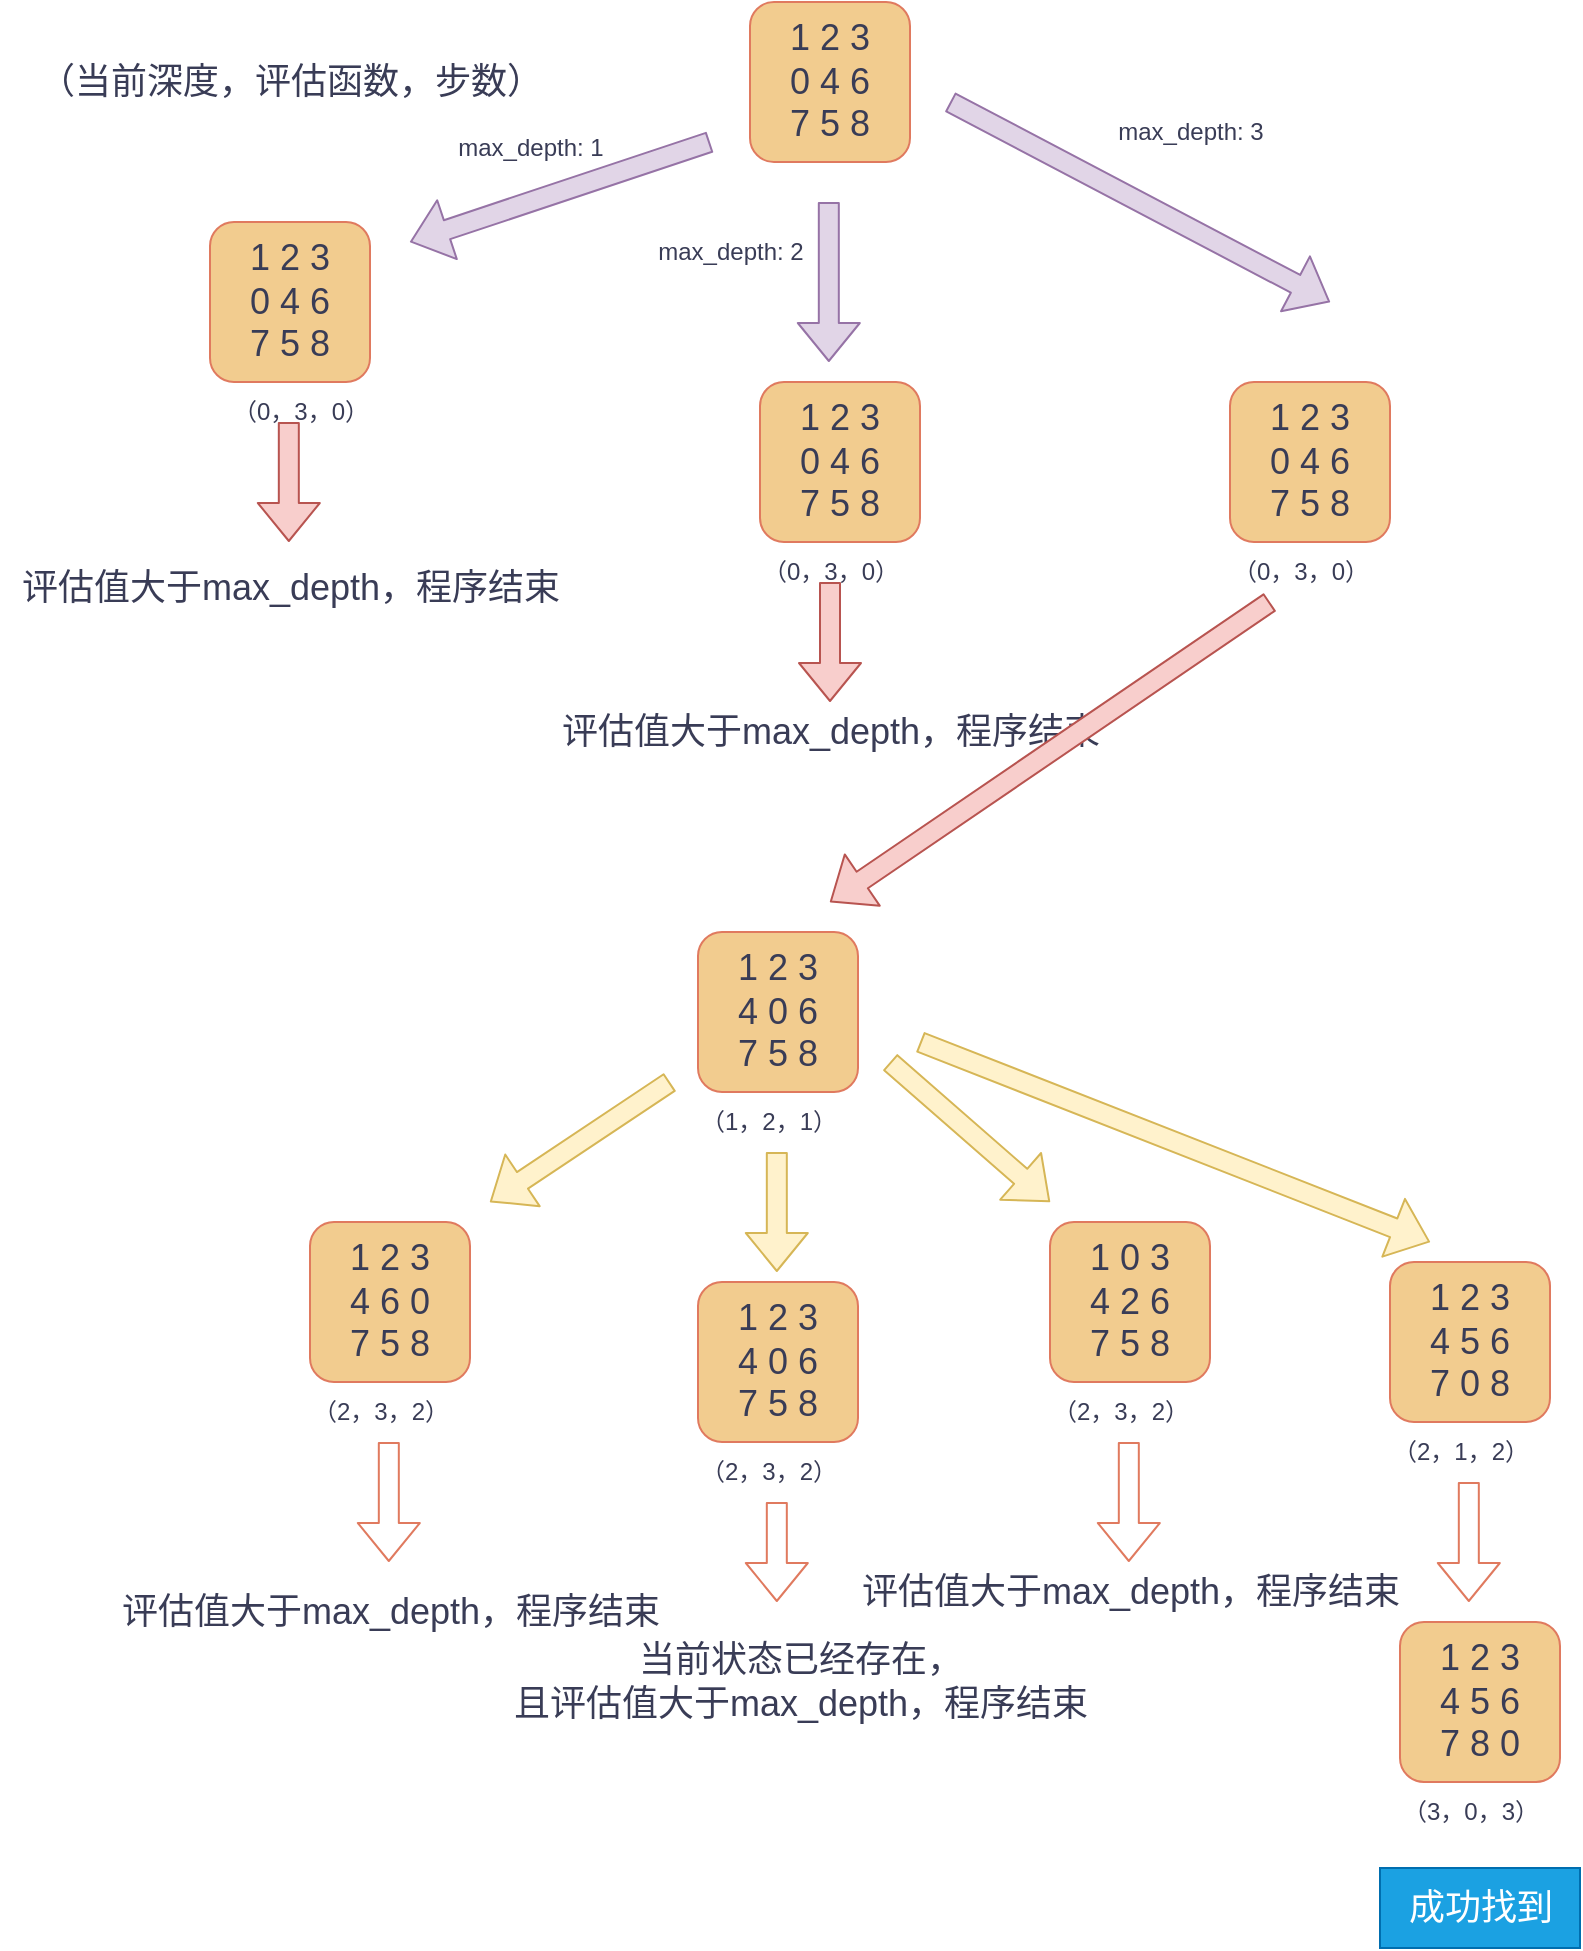 <mxfile version="24.4.0" type="github">
  <diagram id="C5RBs43oDa-KdzZeNtuy" name="Page-1">
    <mxGraphModel dx="2006" dy="639" grid="1" gridSize="10" guides="1" tooltips="1" connect="1" arrows="1" fold="1" page="1" pageScale="1" pageWidth="827" pageHeight="1169" math="0" shadow="0">
      <root>
        <mxCell id="WIyWlLk6GJQsqaUBKTNV-0" />
        <mxCell id="WIyWlLk6GJQsqaUBKTNV-1" parent="WIyWlLk6GJQsqaUBKTNV-0" />
        <mxCell id="XIr4V4d-m0VXMHmyzzcc-0" value="&lt;font style=&quot;font-size: 18px;&quot;&gt;1 2 3&lt;/font&gt;&lt;div&gt;&lt;font style=&quot;font-size: 18px;&quot;&gt;0 4 6&lt;/font&gt;&lt;/div&gt;&lt;div&gt;&lt;font style=&quot;font-size: 18px;&quot;&gt;7 5 8&lt;/font&gt;&lt;/div&gt;" style="whiteSpace=wrap;html=1;aspect=fixed;labelBackgroundColor=none;fillColor=#F2CC8F;strokeColor=#E07A5F;fontColor=#393C56;rounded=1;" vertex="1" parent="WIyWlLk6GJQsqaUBKTNV-1">
          <mxGeometry x="360" y="10" width="80" height="80" as="geometry" />
        </mxCell>
        <mxCell id="XIr4V4d-m0VXMHmyzzcc-2" value="&lt;font style=&quot;font-size: 18px;&quot;&gt;1 2 3&lt;/font&gt;&lt;div&gt;&lt;font style=&quot;font-size: 18px;&quot;&gt;0 4 6&lt;/font&gt;&lt;/div&gt;&lt;div&gt;&lt;font style=&quot;font-size: 18px;&quot;&gt;7 5 8&lt;/font&gt;&lt;/div&gt;" style="whiteSpace=wrap;html=1;aspect=fixed;labelBackgroundColor=none;fillColor=#F2CC8F;strokeColor=#E07A5F;fontColor=#393C56;rounded=1;" vertex="1" parent="WIyWlLk6GJQsqaUBKTNV-1">
          <mxGeometry x="90" y="120" width="80" height="80" as="geometry" />
        </mxCell>
        <mxCell id="XIr4V4d-m0VXMHmyzzcc-3" value="" style="shape=flexArrow;endArrow=classic;html=1;rounded=1;labelBackgroundColor=none;strokeColor=#9673a6;fontColor=default;fillColor=#e1d5e7;" edge="1" parent="WIyWlLk6GJQsqaUBKTNV-1">
          <mxGeometry width="50" height="50" relative="1" as="geometry">
            <mxPoint x="340" y="80" as="sourcePoint" />
            <mxPoint x="190" y="130" as="targetPoint" />
          </mxGeometry>
        </mxCell>
        <mxCell id="XIr4V4d-m0VXMHmyzzcc-5" value="&lt;font style=&quot;font-size: 18px;&quot;&gt;（当前深度，评估函数，步数）&lt;/font&gt;" style="text;html=1;align=center;verticalAlign=middle;resizable=0;points=[];autosize=1;strokeColor=none;fillColor=none;labelBackgroundColor=none;fontColor=#393C56;rounded=1;" vertex="1" parent="WIyWlLk6GJQsqaUBKTNV-1">
          <mxGeometry x="-10" y="30" width="280" height="40" as="geometry" />
        </mxCell>
        <mxCell id="XIr4V4d-m0VXMHmyzzcc-6" value="（0，3，0）" style="text;html=1;align=center;verticalAlign=middle;resizable=0;points=[];autosize=1;strokeColor=none;fillColor=none;labelBackgroundColor=none;fontColor=#393C56;rounded=1;" vertex="1" parent="WIyWlLk6GJQsqaUBKTNV-1">
          <mxGeometry x="90" y="200" width="90" height="30" as="geometry" />
        </mxCell>
        <mxCell id="XIr4V4d-m0VXMHmyzzcc-7" value="max_depth: 1" style="text;html=1;align=center;verticalAlign=middle;resizable=0;points=[];autosize=1;strokeColor=none;fillColor=none;labelBackgroundColor=none;fontColor=#393C56;rounded=1;" vertex="1" parent="WIyWlLk6GJQsqaUBKTNV-1">
          <mxGeometry x="200" y="68" width="100" height="30" as="geometry" />
        </mxCell>
        <mxCell id="XIr4V4d-m0VXMHmyzzcc-8" value="" style="shape=flexArrow;endArrow=classic;html=1;rounded=1;labelBackgroundColor=none;strokeColor=#b85450;fontColor=default;fillColor=#f8cecc;" edge="1" parent="WIyWlLk6GJQsqaUBKTNV-1">
          <mxGeometry width="50" height="50" relative="1" as="geometry">
            <mxPoint x="129.41" y="220" as="sourcePoint" />
            <mxPoint x="129.41" y="280" as="targetPoint" />
          </mxGeometry>
        </mxCell>
        <mxCell id="XIr4V4d-m0VXMHmyzzcc-9" value="&lt;font style=&quot;font-size: 18px;&quot;&gt;评估值大于max_depth，程序结束&lt;/font&gt;" style="text;html=1;align=center;verticalAlign=middle;resizable=0;points=[];autosize=1;strokeColor=none;fillColor=none;labelBackgroundColor=none;fontColor=#393C56;rounded=1;" vertex="1" parent="WIyWlLk6GJQsqaUBKTNV-1">
          <mxGeometry x="-15" y="283" width="290" height="40" as="geometry" />
        </mxCell>
        <mxCell id="XIr4V4d-m0VXMHmyzzcc-10" value="" style="shape=flexArrow;endArrow=classic;html=1;rounded=1;labelBackgroundColor=none;strokeColor=#9673a6;fontColor=default;fillColor=#e1d5e7;" edge="1" parent="WIyWlLk6GJQsqaUBKTNV-1">
          <mxGeometry width="50" height="50" relative="1" as="geometry">
            <mxPoint x="399.41" y="110" as="sourcePoint" />
            <mxPoint x="399.41" y="190" as="targetPoint" />
          </mxGeometry>
        </mxCell>
        <mxCell id="XIr4V4d-m0VXMHmyzzcc-11" value="max_depth: 2" style="text;html=1;align=center;verticalAlign=middle;resizable=0;points=[];autosize=1;strokeColor=none;fillColor=none;labelBackgroundColor=none;fontColor=#393C56;rounded=1;" vertex="1" parent="WIyWlLk6GJQsqaUBKTNV-1">
          <mxGeometry x="300" y="120" width="100" height="30" as="geometry" />
        </mxCell>
        <mxCell id="XIr4V4d-m0VXMHmyzzcc-12" value="&lt;font style=&quot;font-size: 18px;&quot;&gt;1 2 3&lt;/font&gt;&lt;div&gt;&lt;font style=&quot;font-size: 18px;&quot;&gt;0 4 6&lt;/font&gt;&lt;/div&gt;&lt;div&gt;&lt;font style=&quot;font-size: 18px;&quot;&gt;7 5 8&lt;/font&gt;&lt;/div&gt;" style="whiteSpace=wrap;html=1;aspect=fixed;labelBackgroundColor=none;fillColor=#F2CC8F;strokeColor=#E07A5F;fontColor=#393C56;rounded=1;" vertex="1" parent="WIyWlLk6GJQsqaUBKTNV-1">
          <mxGeometry x="365" y="200" width="80" height="80" as="geometry" />
        </mxCell>
        <mxCell id="XIr4V4d-m0VXMHmyzzcc-47" value="" style="edgeStyle=orthogonalEdgeStyle;rounded=1;orthogonalLoop=1;jettySize=auto;html=1;strokeColor=#E07A5F;fontColor=#393C56;fillColor=#F2CC8F;" edge="1" parent="WIyWlLk6GJQsqaUBKTNV-1" source="XIr4V4d-m0VXMHmyzzcc-13" target="XIr4V4d-m0VXMHmyzzcc-14">
          <mxGeometry relative="1" as="geometry" />
        </mxCell>
        <mxCell id="XIr4V4d-m0VXMHmyzzcc-13" value="（0，3，0）" style="text;html=1;align=center;verticalAlign=middle;resizable=0;points=[];autosize=1;strokeColor=none;fillColor=none;labelBackgroundColor=none;fontColor=#393C56;rounded=1;" vertex="1" parent="WIyWlLk6GJQsqaUBKTNV-1">
          <mxGeometry x="355" y="280" width="90" height="30" as="geometry" />
        </mxCell>
        <mxCell id="XIr4V4d-m0VXMHmyzzcc-14" value="&lt;font style=&quot;font-size: 18px;&quot;&gt;评估值大于max_depth，程序结束&lt;/font&gt;" style="text;html=1;align=center;verticalAlign=middle;resizable=0;points=[];autosize=1;strokeColor=none;fillColor=none;labelBackgroundColor=none;fontColor=#393C56;rounded=1;" vertex="1" parent="WIyWlLk6GJQsqaUBKTNV-1">
          <mxGeometry x="255" y="355" width="290" height="40" as="geometry" />
        </mxCell>
        <mxCell id="XIr4V4d-m0VXMHmyzzcc-15" value="" style="shape=flexArrow;endArrow=classic;html=1;rounded=1;labelBackgroundColor=none;strokeColor=#9673a6;fontColor=default;fillColor=#e1d5e7;" edge="1" parent="WIyWlLk6GJQsqaUBKTNV-1">
          <mxGeometry width="50" height="50" relative="1" as="geometry">
            <mxPoint x="460" y="60" as="sourcePoint" />
            <mxPoint x="650" y="160" as="targetPoint" />
          </mxGeometry>
        </mxCell>
        <mxCell id="XIr4V4d-m0VXMHmyzzcc-16" value="max_depth: 3" style="text;html=1;align=center;verticalAlign=middle;resizable=0;points=[];autosize=1;strokeColor=none;fillColor=none;labelBackgroundColor=none;fontColor=#393C56;rounded=1;" vertex="1" parent="WIyWlLk6GJQsqaUBKTNV-1">
          <mxGeometry x="530" y="60" width="100" height="30" as="geometry" />
        </mxCell>
        <mxCell id="XIr4V4d-m0VXMHmyzzcc-17" value="&lt;font style=&quot;font-size: 18px;&quot;&gt;1 2 3&lt;/font&gt;&lt;div&gt;&lt;font style=&quot;font-size: 18px;&quot;&gt;0 4 6&lt;/font&gt;&lt;/div&gt;&lt;div&gt;&lt;font style=&quot;font-size: 18px;&quot;&gt;7 5 8&lt;/font&gt;&lt;/div&gt;" style="whiteSpace=wrap;html=1;aspect=fixed;labelBackgroundColor=none;fillColor=#F2CC8F;strokeColor=#E07A5F;fontColor=#393C56;rounded=1;" vertex="1" parent="WIyWlLk6GJQsqaUBKTNV-1">
          <mxGeometry x="600" y="200" width="80" height="80" as="geometry" />
        </mxCell>
        <mxCell id="XIr4V4d-m0VXMHmyzzcc-18" value="（0，3，0）" style="text;html=1;align=center;verticalAlign=middle;resizable=0;points=[];autosize=1;strokeColor=none;fillColor=none;labelBackgroundColor=none;fontColor=#393C56;rounded=1;" vertex="1" parent="WIyWlLk6GJQsqaUBKTNV-1">
          <mxGeometry x="590" y="280" width="90" height="30" as="geometry" />
        </mxCell>
        <mxCell id="XIr4V4d-m0VXMHmyzzcc-19" value="" style="shape=flexArrow;endArrow=classic;html=1;rounded=1;labelBackgroundColor=none;strokeColor=#b85450;fontColor=default;fillColor=#f8cecc;" edge="1" parent="WIyWlLk6GJQsqaUBKTNV-1">
          <mxGeometry width="50" height="50" relative="1" as="geometry">
            <mxPoint x="620" y="310" as="sourcePoint" />
            <mxPoint x="400" y="460" as="targetPoint" />
          </mxGeometry>
        </mxCell>
        <mxCell id="XIr4V4d-m0VXMHmyzzcc-21" value="&lt;font style=&quot;font-size: 18px;&quot;&gt;1 2 3&lt;/font&gt;&lt;div&gt;&lt;font style=&quot;font-size: 18px;&quot;&gt;4 0 6&lt;/font&gt;&lt;/div&gt;&lt;div&gt;&lt;font style=&quot;font-size: 18px;&quot;&gt;7 5 8&lt;/font&gt;&lt;/div&gt;" style="whiteSpace=wrap;html=1;aspect=fixed;labelBackgroundColor=none;fillColor=#F2CC8F;strokeColor=#E07A5F;fontColor=#393C56;rounded=1;" vertex="1" parent="WIyWlLk6GJQsqaUBKTNV-1">
          <mxGeometry x="334" y="475" width="80" height="80" as="geometry" />
        </mxCell>
        <mxCell id="XIr4V4d-m0VXMHmyzzcc-22" value="（1，2，1）" style="text;html=1;align=center;verticalAlign=middle;resizable=0;points=[];autosize=1;strokeColor=none;fillColor=none;labelBackgroundColor=none;fontColor=#393C56;rounded=1;" vertex="1" parent="WIyWlLk6GJQsqaUBKTNV-1">
          <mxGeometry x="324" y="555" width="90" height="30" as="geometry" />
        </mxCell>
        <mxCell id="XIr4V4d-m0VXMHmyzzcc-23" value="&lt;font style=&quot;font-size: 18px;&quot;&gt;1 2 3&lt;/font&gt;&lt;div&gt;&lt;font style=&quot;font-size: 18px;&quot;&gt;4 6 0&lt;/font&gt;&lt;/div&gt;&lt;div&gt;&lt;font style=&quot;font-size: 18px;&quot;&gt;7 5 8&lt;/font&gt;&lt;/div&gt;" style="whiteSpace=wrap;html=1;aspect=fixed;labelBackgroundColor=none;fillColor=#F2CC8F;strokeColor=#E07A5F;fontColor=#393C56;rounded=1;" vertex="1" parent="WIyWlLk6GJQsqaUBKTNV-1">
          <mxGeometry x="140" y="620" width="80" height="80" as="geometry" />
        </mxCell>
        <mxCell id="XIr4V4d-m0VXMHmyzzcc-24" value="（2，3，2）" style="text;html=1;align=center;verticalAlign=middle;resizable=0;points=[];autosize=1;strokeColor=none;fillColor=none;labelBackgroundColor=none;fontColor=#393C56;rounded=1;" vertex="1" parent="WIyWlLk6GJQsqaUBKTNV-1">
          <mxGeometry x="130" y="700" width="90" height="30" as="geometry" />
        </mxCell>
        <mxCell id="XIr4V4d-m0VXMHmyzzcc-25" value="" style="shape=flexArrow;endArrow=classic;html=1;rounded=1;labelBackgroundColor=none;strokeColor=#d6b656;fontColor=default;fillColor=#fff2cc;" edge="1" parent="WIyWlLk6GJQsqaUBKTNV-1">
          <mxGeometry width="50" height="50" relative="1" as="geometry">
            <mxPoint x="320" y="550" as="sourcePoint" />
            <mxPoint x="230" y="610" as="targetPoint" />
          </mxGeometry>
        </mxCell>
        <mxCell id="XIr4V4d-m0VXMHmyzzcc-26" value="" style="shape=flexArrow;endArrow=classic;html=1;rounded=1;labelBackgroundColor=none;strokeColor=#E07A5F;fontColor=default;" edge="1" parent="WIyWlLk6GJQsqaUBKTNV-1">
          <mxGeometry width="50" height="50" relative="1" as="geometry">
            <mxPoint x="179.41" y="730" as="sourcePoint" />
            <mxPoint x="179.41" y="790" as="targetPoint" />
          </mxGeometry>
        </mxCell>
        <mxCell id="XIr4V4d-m0VXMHmyzzcc-27" value="&lt;font style=&quot;font-size: 18px;&quot;&gt;评估值大于max_depth，程序结束&lt;/font&gt;" style="text;html=1;align=center;verticalAlign=middle;resizable=0;points=[];autosize=1;strokeColor=none;fillColor=none;labelBackgroundColor=none;fontColor=#393C56;rounded=1;" vertex="1" parent="WIyWlLk6GJQsqaUBKTNV-1">
          <mxGeometry x="35" y="795" width="290" height="40" as="geometry" />
        </mxCell>
        <mxCell id="XIr4V4d-m0VXMHmyzzcc-28" value="" style="shape=flexArrow;endArrow=classic;html=1;rounded=1;labelBackgroundColor=none;strokeColor=#d6b656;fontColor=default;fillColor=#fff2cc;" edge="1" parent="WIyWlLk6GJQsqaUBKTNV-1">
          <mxGeometry width="50" height="50" relative="1" as="geometry">
            <mxPoint x="373.41" y="585" as="sourcePoint" />
            <mxPoint x="373.41" y="645" as="targetPoint" />
          </mxGeometry>
        </mxCell>
        <mxCell id="XIr4V4d-m0VXMHmyzzcc-31" value="&lt;font style=&quot;font-size: 18px;&quot;&gt;1 2 3&lt;/font&gt;&lt;div&gt;&lt;font style=&quot;font-size: 18px;&quot;&gt;4 0 6&lt;/font&gt;&lt;/div&gt;&lt;div&gt;&lt;font style=&quot;font-size: 18px;&quot;&gt;7 5 8&lt;/font&gt;&lt;/div&gt;" style="whiteSpace=wrap;html=1;aspect=fixed;labelBackgroundColor=none;fillColor=#F2CC8F;strokeColor=#E07A5F;fontColor=#393C56;rounded=1;" vertex="1" parent="WIyWlLk6GJQsqaUBKTNV-1">
          <mxGeometry x="334" y="650" width="80" height="80" as="geometry" />
        </mxCell>
        <mxCell id="XIr4V4d-m0VXMHmyzzcc-32" value="（2，3，2）" style="text;html=1;align=center;verticalAlign=middle;resizable=0;points=[];autosize=1;strokeColor=none;fillColor=none;labelBackgroundColor=none;fontColor=#393C56;rounded=1;" vertex="1" parent="WIyWlLk6GJQsqaUBKTNV-1">
          <mxGeometry x="324" y="730" width="90" height="30" as="geometry" />
        </mxCell>
        <mxCell id="XIr4V4d-m0VXMHmyzzcc-33" value="&lt;font style=&quot;font-size: 18px;&quot;&gt;当前状态已经存在，&lt;/font&gt;&lt;div&gt;&lt;font style=&quot;font-size: 18px;&quot;&gt;且评估值大于max_depth，程序结束&lt;/font&gt;&lt;/div&gt;" style="text;html=1;align=center;verticalAlign=middle;resizable=0;points=[];autosize=1;strokeColor=none;fillColor=none;labelBackgroundColor=none;fontColor=#393C56;rounded=1;" vertex="1" parent="WIyWlLk6GJQsqaUBKTNV-1">
          <mxGeometry x="230" y="820" width="310" height="60" as="geometry" />
        </mxCell>
        <mxCell id="XIr4V4d-m0VXMHmyzzcc-34" value="" style="shape=flexArrow;endArrow=classic;html=1;rounded=1;labelBackgroundColor=none;strokeColor=#E07A5F;fontColor=default;" edge="1" parent="WIyWlLk6GJQsqaUBKTNV-1">
          <mxGeometry width="50" height="50" relative="1" as="geometry">
            <mxPoint x="373.41" y="760" as="sourcePoint" />
            <mxPoint x="373.41" y="810" as="targetPoint" />
          </mxGeometry>
        </mxCell>
        <mxCell id="XIr4V4d-m0VXMHmyzzcc-35" value="" style="shape=flexArrow;endArrow=classic;html=1;rounded=1;labelBackgroundColor=none;strokeColor=#d6b656;fontColor=default;fillColor=#fff2cc;" edge="1" parent="WIyWlLk6GJQsqaUBKTNV-1">
          <mxGeometry width="50" height="50" relative="1" as="geometry">
            <mxPoint x="430" y="540" as="sourcePoint" />
            <mxPoint x="510" y="610" as="targetPoint" />
          </mxGeometry>
        </mxCell>
        <mxCell id="XIr4V4d-m0VXMHmyzzcc-36" value="&lt;font style=&quot;font-size: 18px;&quot;&gt;1 0 3&lt;/font&gt;&lt;div&gt;&lt;font style=&quot;font-size: 18px;&quot;&gt;4 2 6&lt;/font&gt;&lt;/div&gt;&lt;div&gt;&lt;font style=&quot;font-size: 18px;&quot;&gt;7 5 8&lt;/font&gt;&lt;/div&gt;" style="whiteSpace=wrap;html=1;aspect=fixed;labelBackgroundColor=none;fillColor=#F2CC8F;strokeColor=#E07A5F;fontColor=#393C56;rounded=1;" vertex="1" parent="WIyWlLk6GJQsqaUBKTNV-1">
          <mxGeometry x="510" y="620" width="80" height="80" as="geometry" />
        </mxCell>
        <mxCell id="XIr4V4d-m0VXMHmyzzcc-37" value="（2，3，2）" style="text;html=1;align=center;verticalAlign=middle;resizable=0;points=[];autosize=1;strokeColor=none;fillColor=none;labelBackgroundColor=none;fontColor=#393C56;rounded=1;" vertex="1" parent="WIyWlLk6GJQsqaUBKTNV-1">
          <mxGeometry x="500" y="700" width="90" height="30" as="geometry" />
        </mxCell>
        <mxCell id="XIr4V4d-m0VXMHmyzzcc-38" value="" style="shape=flexArrow;endArrow=classic;html=1;rounded=1;labelBackgroundColor=none;strokeColor=#E07A5F;fontColor=default;" edge="1" parent="WIyWlLk6GJQsqaUBKTNV-1">
          <mxGeometry width="50" height="50" relative="1" as="geometry">
            <mxPoint x="549.41" y="730" as="sourcePoint" />
            <mxPoint x="549.41" y="790" as="targetPoint" />
          </mxGeometry>
        </mxCell>
        <mxCell id="XIr4V4d-m0VXMHmyzzcc-39" value="&lt;font style=&quot;font-size: 18px;&quot;&gt;评估值大于max_depth，程序结束&lt;/font&gt;" style="text;html=1;align=center;verticalAlign=middle;resizable=0;points=[];autosize=1;strokeColor=none;fillColor=none;labelBackgroundColor=none;fontColor=#393C56;rounded=1;" vertex="1" parent="WIyWlLk6GJQsqaUBKTNV-1">
          <mxGeometry x="405" y="785" width="290" height="40" as="geometry" />
        </mxCell>
        <mxCell id="XIr4V4d-m0VXMHmyzzcc-40" value="" style="shape=flexArrow;endArrow=classic;html=1;rounded=1;labelBackgroundColor=none;strokeColor=#d6b656;fontColor=default;fillColor=#fff2cc;" edge="1" parent="WIyWlLk6GJQsqaUBKTNV-1">
          <mxGeometry width="50" height="50" relative="1" as="geometry">
            <mxPoint x="445" y="530" as="sourcePoint" />
            <mxPoint x="700" y="630" as="targetPoint" />
          </mxGeometry>
        </mxCell>
        <mxCell id="XIr4V4d-m0VXMHmyzzcc-41" value="&lt;font style=&quot;font-size: 18px;&quot;&gt;1 2 3&lt;/font&gt;&lt;div&gt;&lt;font style=&quot;font-size: 18px;&quot;&gt;4 5 6&lt;/font&gt;&lt;/div&gt;&lt;div&gt;&lt;font style=&quot;font-size: 18px;&quot;&gt;7 0 8&lt;/font&gt;&lt;/div&gt;" style="whiteSpace=wrap;html=1;aspect=fixed;labelBackgroundColor=none;fillColor=#F2CC8F;strokeColor=#E07A5F;fontColor=#393C56;rounded=1;" vertex="1" parent="WIyWlLk6GJQsqaUBKTNV-1">
          <mxGeometry x="680" y="640" width="80" height="80" as="geometry" />
        </mxCell>
        <mxCell id="XIr4V4d-m0VXMHmyzzcc-42" value="（2，1，2）" style="text;html=1;align=center;verticalAlign=middle;resizable=0;points=[];autosize=1;strokeColor=none;fillColor=none;labelBackgroundColor=none;fontColor=#393C56;rounded=1;" vertex="1" parent="WIyWlLk6GJQsqaUBKTNV-1">
          <mxGeometry x="670" y="720" width="90" height="30" as="geometry" />
        </mxCell>
        <mxCell id="XIr4V4d-m0VXMHmyzzcc-43" value="" style="shape=flexArrow;endArrow=classic;html=1;rounded=1;labelBackgroundColor=none;strokeColor=#E07A5F;fontColor=default;" edge="1" parent="WIyWlLk6GJQsqaUBKTNV-1">
          <mxGeometry width="50" height="50" relative="1" as="geometry">
            <mxPoint x="719.41" y="750" as="sourcePoint" />
            <mxPoint x="719.41" y="810" as="targetPoint" />
          </mxGeometry>
        </mxCell>
        <mxCell id="XIr4V4d-m0VXMHmyzzcc-44" value="&lt;font style=&quot;font-size: 18px;&quot;&gt;1 2 3&lt;/font&gt;&lt;div&gt;&lt;font style=&quot;font-size: 18px;&quot;&gt;4 5 6&lt;/font&gt;&lt;/div&gt;&lt;div&gt;&lt;font style=&quot;font-size: 18px;&quot;&gt;7 8 0&lt;/font&gt;&lt;/div&gt;" style="whiteSpace=wrap;html=1;aspect=fixed;labelBackgroundColor=none;fillColor=#F2CC8F;strokeColor=#E07A5F;fontColor=#393C56;rounded=1;" vertex="1" parent="WIyWlLk6GJQsqaUBKTNV-1">
          <mxGeometry x="685" y="820" width="80" height="80" as="geometry" />
        </mxCell>
        <mxCell id="XIr4V4d-m0VXMHmyzzcc-45" value="（3，0，3）" style="text;html=1;align=center;verticalAlign=middle;resizable=0;points=[];autosize=1;strokeColor=none;fillColor=none;labelBackgroundColor=none;fontColor=#393C56;rounded=1;" vertex="1" parent="WIyWlLk6GJQsqaUBKTNV-1">
          <mxGeometry x="675" y="900" width="90" height="30" as="geometry" />
        </mxCell>
        <mxCell id="XIr4V4d-m0VXMHmyzzcc-46" value="" style="shape=flexArrow;endArrow=classic;html=1;rounded=1;strokeColor=#b85450;fontColor=#393C56;fillColor=#f8cecc;" edge="1" parent="WIyWlLk6GJQsqaUBKTNV-1">
          <mxGeometry width="50" height="50" relative="1" as="geometry">
            <mxPoint x="400" y="300" as="sourcePoint" />
            <mxPoint x="400" y="360" as="targetPoint" />
          </mxGeometry>
        </mxCell>
        <mxCell id="XIr4V4d-m0VXMHmyzzcc-49" value="&lt;font style=&quot;font-size: 18px;&quot;&gt;成功找到&lt;/font&gt;" style="text;html=1;align=center;verticalAlign=middle;resizable=0;points=[];autosize=1;strokeColor=#006EAF;fillColor=#1ba1e2;fontColor=#ffffff;" vertex="1" parent="WIyWlLk6GJQsqaUBKTNV-1">
          <mxGeometry x="675" y="943" width="100" height="40" as="geometry" />
        </mxCell>
      </root>
    </mxGraphModel>
  </diagram>
</mxfile>
